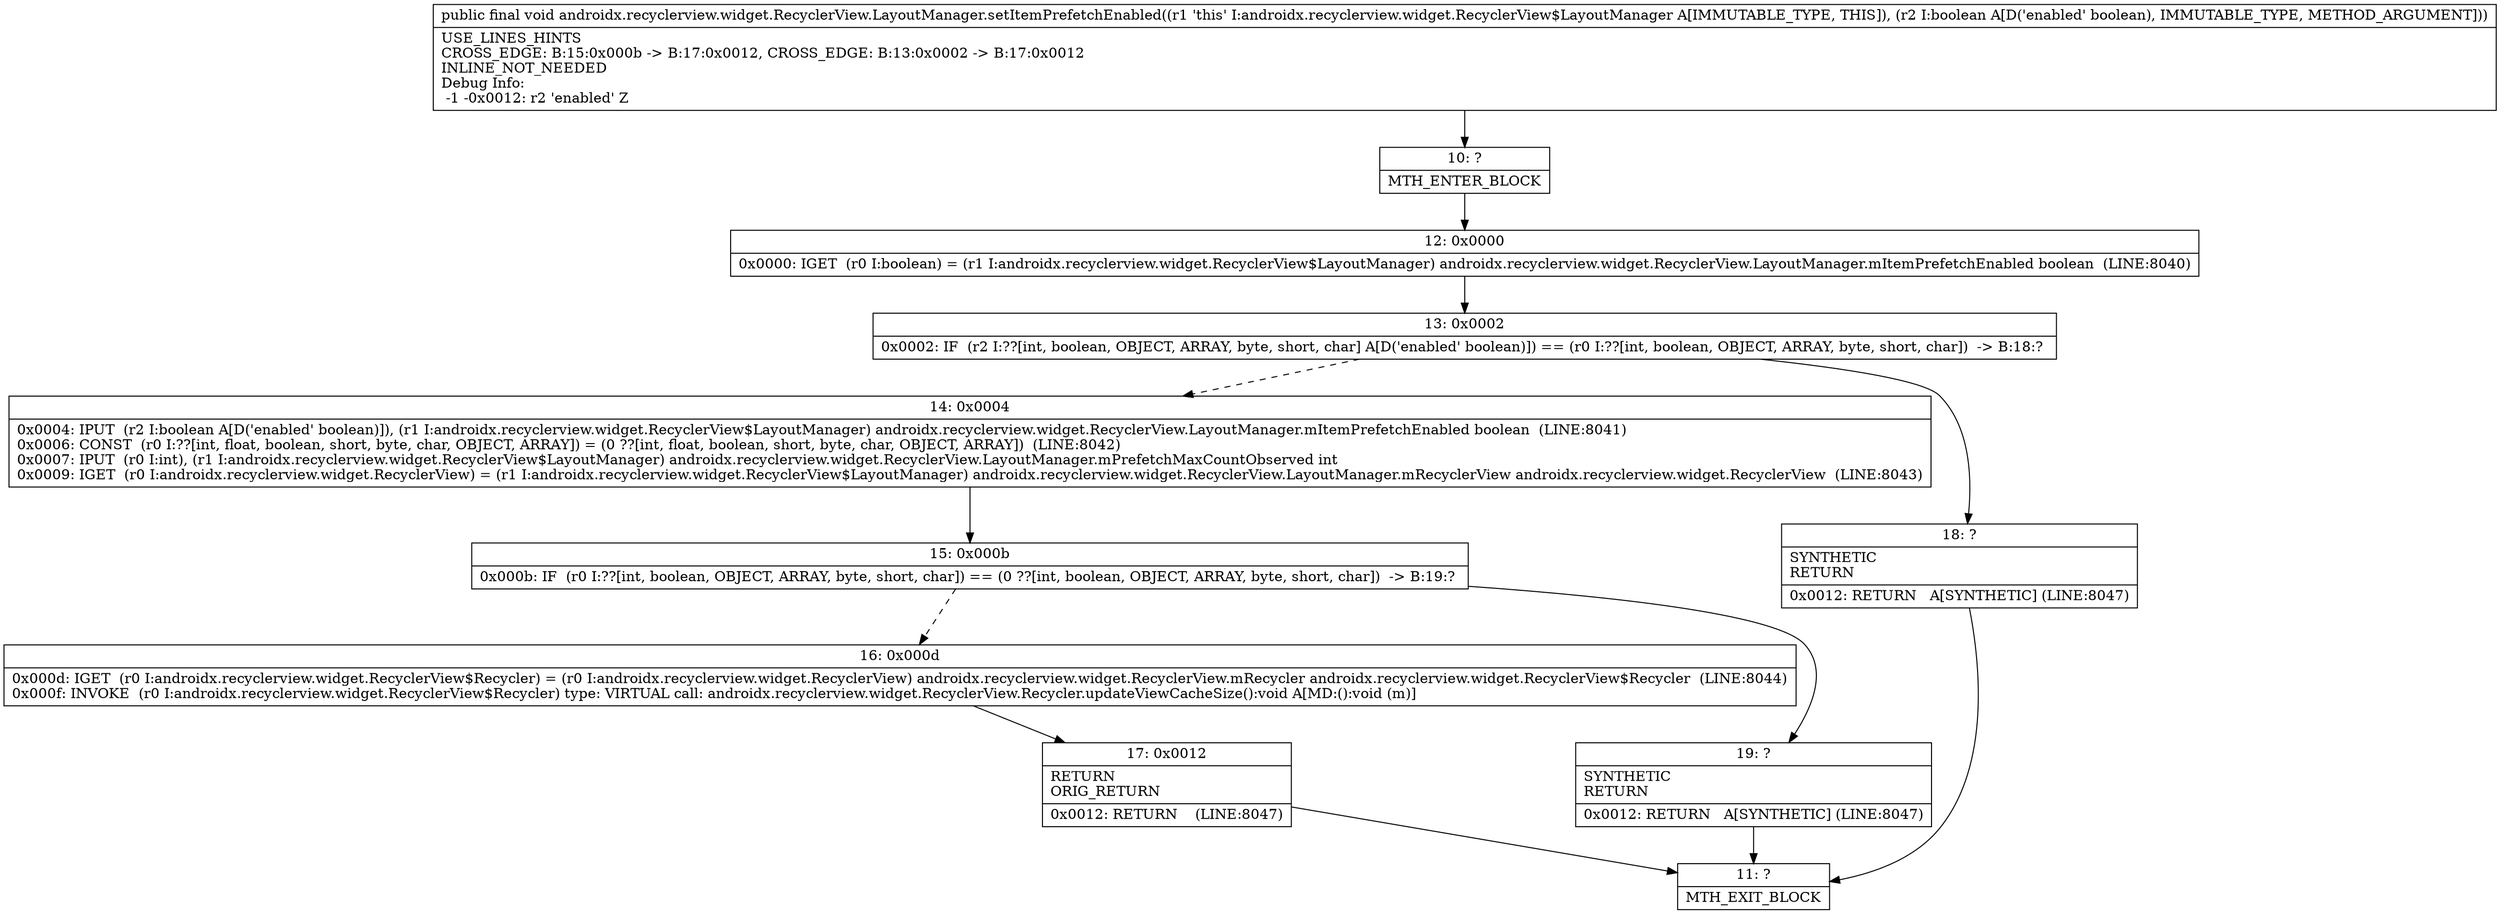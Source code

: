 digraph "CFG forandroidx.recyclerview.widget.RecyclerView.LayoutManager.setItemPrefetchEnabled(Z)V" {
Node_10 [shape=record,label="{10\:\ ?|MTH_ENTER_BLOCK\l}"];
Node_12 [shape=record,label="{12\:\ 0x0000|0x0000: IGET  (r0 I:boolean) = (r1 I:androidx.recyclerview.widget.RecyclerView$LayoutManager) androidx.recyclerview.widget.RecyclerView.LayoutManager.mItemPrefetchEnabled boolean  (LINE:8040)\l}"];
Node_13 [shape=record,label="{13\:\ 0x0002|0x0002: IF  (r2 I:??[int, boolean, OBJECT, ARRAY, byte, short, char] A[D('enabled' boolean)]) == (r0 I:??[int, boolean, OBJECT, ARRAY, byte, short, char])  \-\> B:18:? \l}"];
Node_14 [shape=record,label="{14\:\ 0x0004|0x0004: IPUT  (r2 I:boolean A[D('enabled' boolean)]), (r1 I:androidx.recyclerview.widget.RecyclerView$LayoutManager) androidx.recyclerview.widget.RecyclerView.LayoutManager.mItemPrefetchEnabled boolean  (LINE:8041)\l0x0006: CONST  (r0 I:??[int, float, boolean, short, byte, char, OBJECT, ARRAY]) = (0 ??[int, float, boolean, short, byte, char, OBJECT, ARRAY])  (LINE:8042)\l0x0007: IPUT  (r0 I:int), (r1 I:androidx.recyclerview.widget.RecyclerView$LayoutManager) androidx.recyclerview.widget.RecyclerView.LayoutManager.mPrefetchMaxCountObserved int \l0x0009: IGET  (r0 I:androidx.recyclerview.widget.RecyclerView) = (r1 I:androidx.recyclerview.widget.RecyclerView$LayoutManager) androidx.recyclerview.widget.RecyclerView.LayoutManager.mRecyclerView androidx.recyclerview.widget.RecyclerView  (LINE:8043)\l}"];
Node_15 [shape=record,label="{15\:\ 0x000b|0x000b: IF  (r0 I:??[int, boolean, OBJECT, ARRAY, byte, short, char]) == (0 ??[int, boolean, OBJECT, ARRAY, byte, short, char])  \-\> B:19:? \l}"];
Node_16 [shape=record,label="{16\:\ 0x000d|0x000d: IGET  (r0 I:androidx.recyclerview.widget.RecyclerView$Recycler) = (r0 I:androidx.recyclerview.widget.RecyclerView) androidx.recyclerview.widget.RecyclerView.mRecycler androidx.recyclerview.widget.RecyclerView$Recycler  (LINE:8044)\l0x000f: INVOKE  (r0 I:androidx.recyclerview.widget.RecyclerView$Recycler) type: VIRTUAL call: androidx.recyclerview.widget.RecyclerView.Recycler.updateViewCacheSize():void A[MD:():void (m)]\l}"];
Node_17 [shape=record,label="{17\:\ 0x0012|RETURN\lORIG_RETURN\l|0x0012: RETURN    (LINE:8047)\l}"];
Node_11 [shape=record,label="{11\:\ ?|MTH_EXIT_BLOCK\l}"];
Node_19 [shape=record,label="{19\:\ ?|SYNTHETIC\lRETURN\l|0x0012: RETURN   A[SYNTHETIC] (LINE:8047)\l}"];
Node_18 [shape=record,label="{18\:\ ?|SYNTHETIC\lRETURN\l|0x0012: RETURN   A[SYNTHETIC] (LINE:8047)\l}"];
MethodNode[shape=record,label="{public final void androidx.recyclerview.widget.RecyclerView.LayoutManager.setItemPrefetchEnabled((r1 'this' I:androidx.recyclerview.widget.RecyclerView$LayoutManager A[IMMUTABLE_TYPE, THIS]), (r2 I:boolean A[D('enabled' boolean), IMMUTABLE_TYPE, METHOD_ARGUMENT]))  | USE_LINES_HINTS\lCROSS_EDGE: B:15:0x000b \-\> B:17:0x0012, CROSS_EDGE: B:13:0x0002 \-\> B:17:0x0012\lINLINE_NOT_NEEDED\lDebug Info:\l  \-1 \-0x0012: r2 'enabled' Z\l}"];
MethodNode -> Node_10;Node_10 -> Node_12;
Node_12 -> Node_13;
Node_13 -> Node_14[style=dashed];
Node_13 -> Node_18;
Node_14 -> Node_15;
Node_15 -> Node_16[style=dashed];
Node_15 -> Node_19;
Node_16 -> Node_17;
Node_17 -> Node_11;
Node_19 -> Node_11;
Node_18 -> Node_11;
}

